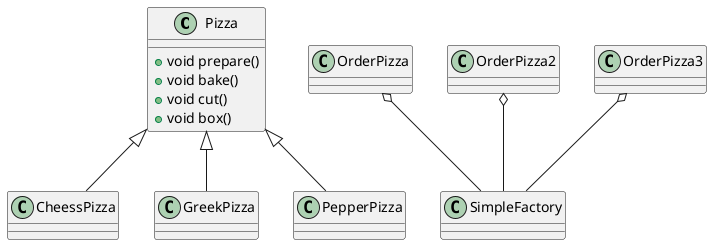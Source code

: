 @startuml
class Pizza {
    + void prepare()
    + void bake()
    + void cut()
    + void box()
}

class CheessPizza extends Pizza {

}
class GreekPizza extends Pizza {
    
}
class PepperPizza extends Pizza {
    
}

class SimpleFactory {

}

class OrderPizza {

}
class OrderPizza2 {
    
}
class OrderPizza3 {
    
}

OrderPizza o-- SimpleFactory
OrderPizza2 o-- SimpleFactory
OrderPizza3 o-- SimpleFactory
@enduml